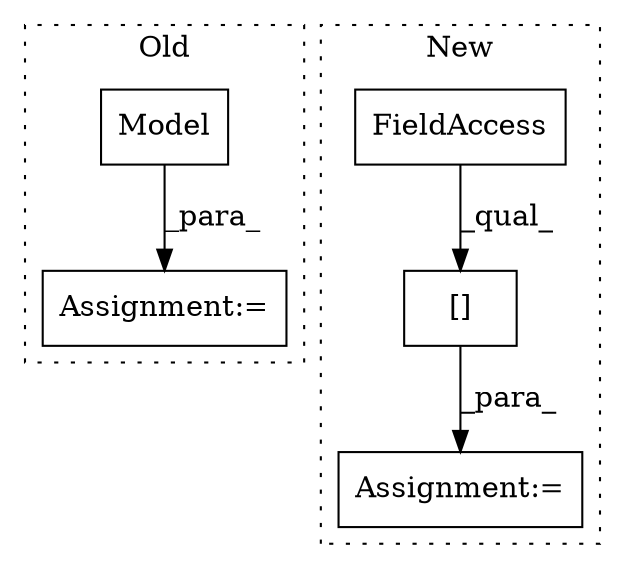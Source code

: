 digraph G {
subgraph cluster0 {
1 [label="Model" a="32" s="762,777" l="6,1" shape="box"];
4 [label="Assignment:=" a="7" s="761" l="1" shape="box"];
label = "Old";
style="dotted";
}
subgraph cluster1 {
2 [label="[]" a="2" s="454,470" l="9,1" shape="box"];
3 [label="Assignment:=" a="7" s="453" l="1" shape="box"];
5 [label="FieldAccess" a="22" s="454" l="8" shape="box"];
label = "New";
style="dotted";
}
1 -> 4 [label="_para_"];
2 -> 3 [label="_para_"];
5 -> 2 [label="_qual_"];
}